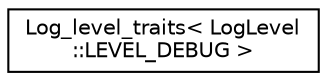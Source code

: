 digraph "类继承关系图"
{
 // LATEX_PDF_SIZE
  edge [fontname="Helvetica",fontsize="10",labelfontname="Helvetica",labelfontsize="10"];
  node [fontname="Helvetica",fontsize="10",shape=record];
  rankdir="LR";
  Node0 [label="Log_level_traits\< LogLevel\l::LEVEL_DEBUG \>",height=0.2,width=0.4,color="black", fillcolor="white", style="filled",URL="$struct_log__level__traits_3_01_log_level_1_1_l_e_v_e_l___d_e_b_u_g_01_4.html",tooltip=" "];
}
